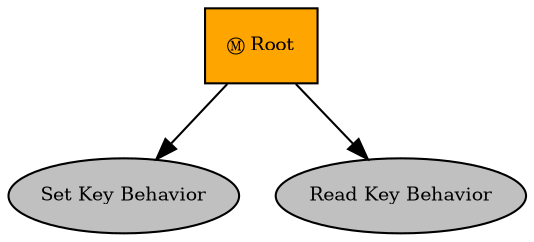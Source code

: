 digraph pastafarianism {
ordering=out;
graph [fontname="times-roman"];
node [fontname="times-roman"];
edge [fontname="times-roman"];
Root [fillcolor=orange, fontcolor=black, fontsize=9, label="Ⓜ Root", shape=box, style=filled];
"Set Key Behavior" [fillcolor=gray, fontcolor=black, fontsize=9, label="Set Key Behavior", shape=ellipse, style=filled];
Root -> "Set Key Behavior";
"Read Key Behavior" [fillcolor=gray, fontcolor=black, fontsize=9, label="Read Key Behavior", shape=ellipse, style=filled];
Root -> "Read Key Behavior";
}
